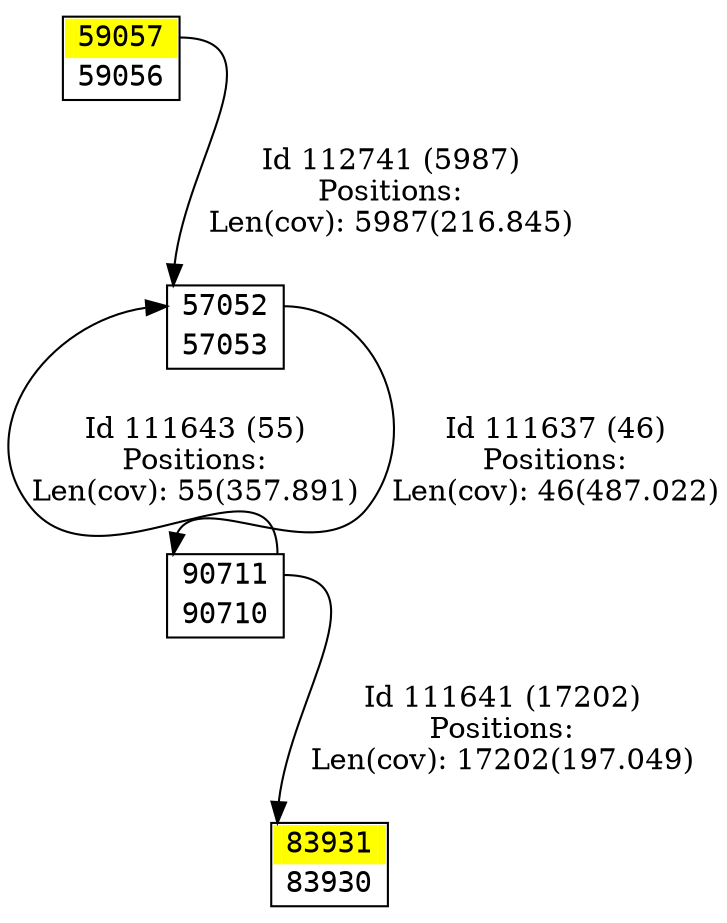 digraph graph_picture {
node[fontname=<Courier> ,penwidth=<1.8> ,shape=<plaintext> ]
vertex_57052_57053[label=<<TABLE BORDER="1" CELLSPACING="0" >
<TR><TD BORDER="0" PORT = "port_57052_in" color="white" bgcolor="white" ></TD><TD BORDER="0" color="white" bgcolor="white" >57052</TD><TD BORDER="0" PORT = "port_57052_out" color="white" bgcolor="white" ></TD></TR>
<TR><TD BORDER="0" PORT = "port_57053_out" color="white" bgcolor="white" ></TD><TD BORDER="0" color="white" bgcolor="white" >57053</TD><TD BORDER="0" PORT = "port_57053_in" color="white" bgcolor="white" ></TD></TR>
</TABLE>> ,color=<black> ,URL=</vertex/57052.svg> ]
vertex_59056_59057[label=<<TABLE BORDER="1" CELLSPACING="0" >
<TR><TD BORDER="0" PORT = "port_59057_in" color="yellow" bgcolor="yellow" ></TD><TD BORDER="0" color="yellow" bgcolor="yellow" >59057</TD><TD BORDER="0" PORT = "port_59057_out" color="yellow" bgcolor="yellow" ></TD></TR>
<TR><TD BORDER="0" PORT = "port_59056_out" color="white" bgcolor="white" ></TD><TD BORDER="0" color="white" bgcolor="white" >59056</TD><TD BORDER="0" PORT = "port_59056_in" color="white" bgcolor="white" ></TD></TR>
</TABLE>> ,color=<black> ,URL=</vertex/59057.svg> ]
vertex_83930_83931[label=<<TABLE BORDER="1" CELLSPACING="0" >
<TR><TD BORDER="0" PORT = "port_83931_in" color="yellow" bgcolor="yellow" ></TD><TD BORDER="0" color="yellow" bgcolor="yellow" >83931</TD><TD BORDER="0" PORT = "port_83931_out" color="yellow" bgcolor="yellow" ></TD></TR>
<TR><TD BORDER="0" PORT = "port_83930_out" color="white" bgcolor="white" ></TD><TD BORDER="0" color="white" bgcolor="white" >83930</TD><TD BORDER="0" PORT = "port_83930_in" color="white" bgcolor="white" ></TD></TR>
</TABLE>> ,color=<black> ,URL=</vertex/83931.svg> ]
vertex_90710_90711[label=<<TABLE BORDER="1" CELLSPACING="0" >
<TR><TD BORDER="0" PORT = "port_90711_in" color="white" bgcolor="white" ></TD><TD BORDER="0" color="white" bgcolor="white" >90711</TD><TD BORDER="0" PORT = "port_90711_out" color="white" bgcolor="white" ></TD></TR>
<TR><TD BORDER="0" PORT = "port_90710_out" color="white" bgcolor="white" ></TD><TD BORDER="0" color="white" bgcolor="white" >90710</TD><TD BORDER="0" PORT = "port_90710_in" color="white" bgcolor="white" ></TD></TR>
</TABLE>> ,color=<black> ,URL=</vertex/90711.svg> ]
vertex_57052_57053:port_57052_out->vertex_90710_90711:port_90711_in[label="Id 111637 (46)\nPositions:\nLen(cov): 46(487.022)" ,color=<black> ]
vertex_90710_90711:port_90711_out->vertex_83930_83931:port_83931_in[label="Id 111641 (17202)\nPositions:\nLen(cov): 17202(197.049)" ,color=<black> ]
vertex_90710_90711:port_90711_out->vertex_57052_57053:port_57052_in[label="Id 111643 (55)\nPositions:\nLen(cov): 55(357.891)" ,color=<black> ]
vertex_59056_59057:port_59057_out->vertex_57052_57053:port_57052_in[label="Id 112741 (5987)\nPositions:\nLen(cov): 5987(216.845)" ,color=<black> ]
}
